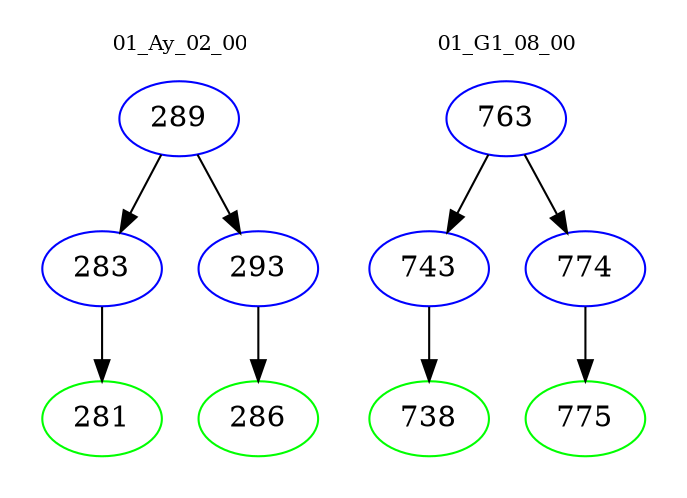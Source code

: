 digraph{
subgraph cluster_0 {
color = white
label = "01_Ay_02_00";
fontsize=10;
T0_289 [label="289", color="blue"]
T0_289 -> T0_283 [color="black"]
T0_283 [label="283", color="blue"]
T0_283 -> T0_281 [color="black"]
T0_281 [label="281", color="green"]
T0_289 -> T0_293 [color="black"]
T0_293 [label="293", color="blue"]
T0_293 -> T0_286 [color="black"]
T0_286 [label="286", color="green"]
}
subgraph cluster_1 {
color = white
label = "01_G1_08_00";
fontsize=10;
T1_763 [label="763", color="blue"]
T1_763 -> T1_743 [color="black"]
T1_743 [label="743", color="blue"]
T1_743 -> T1_738 [color="black"]
T1_738 [label="738", color="green"]
T1_763 -> T1_774 [color="black"]
T1_774 [label="774", color="blue"]
T1_774 -> T1_775 [color="black"]
T1_775 [label="775", color="green"]
}
}
